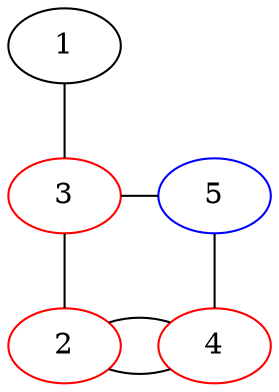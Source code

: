 graph {
  1 -- 3;
  2 -- 3;
  2 -- 4 -- 2;
  3 -- 5;
  4 -- 5;

  {
    rank="same";
    3;
    5;

  }


  {
    rank="max";
    2;
    4;

  }

  2 [color="red"];
  3 [color="red"];
  4 [color="red"];
  5 [color="blue"];

}
